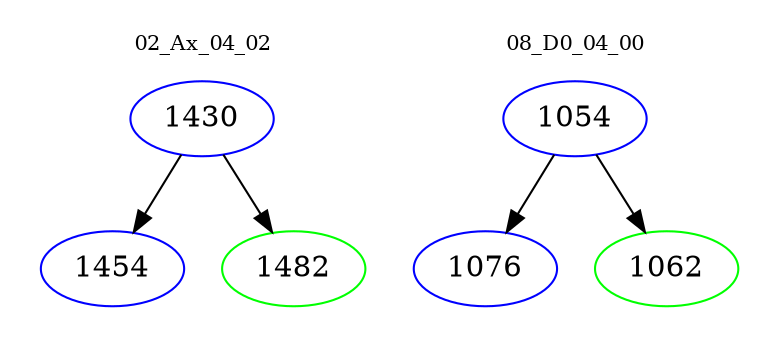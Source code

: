 digraph{
subgraph cluster_0 {
color = white
label = "02_Ax_04_02";
fontsize=10;
T0_1430 [label="1430", color="blue"]
T0_1430 -> T0_1454 [color="black"]
T0_1454 [label="1454", color="blue"]
T0_1430 -> T0_1482 [color="black"]
T0_1482 [label="1482", color="green"]
}
subgraph cluster_1 {
color = white
label = "08_D0_04_00";
fontsize=10;
T1_1054 [label="1054", color="blue"]
T1_1054 -> T1_1076 [color="black"]
T1_1076 [label="1076", color="blue"]
T1_1054 -> T1_1062 [color="black"]
T1_1062 [label="1062", color="green"]
}
}
